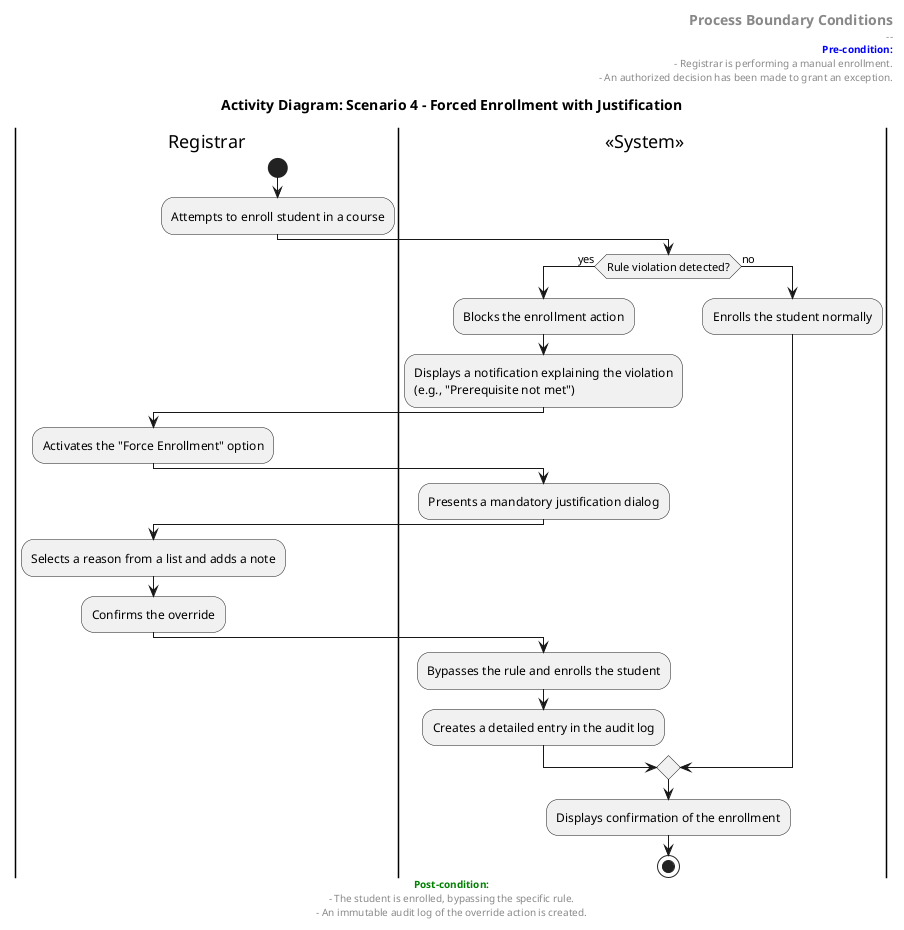 @startuml
title Activity Diagram: Scenario 4 - Forced Enrollment with Justification

header
  <font size=14><b>Process Boundary Conditions</b></font>
  --
  <font color=blue><b>Pre-condition:</b></font>
  - Registrar is performing a manual enrollment.
  - An authorized decision has been made to grant an exception.
endheader

footer
  <font color=green><b>Post-condition:</b></font>
  - The student is enrolled, bypassing the specific rule.
  - An immutable audit log of the override action is created.
endfooter

skinparam activity {
    BackgroundColor<<System>> LightBlue
    BorderColor<<System>> #0000FF
    BackgroundColor<<Registrar>> Beige
    BorderColor<<Registrar>> #8B4513
}

|Registrar|
start
:Attempts to enroll student in a course;

|System| <<System>>
if (Rule violation detected?) then (yes)
  :Blocks the enrollment action;
  :Displays a notification explaining the violation\n(e.g., "Prerequisite not met");
  |Registrar|
  :Activates the "Force Enrollment" option;
  |System| <<System>>
  :Presents a mandatory justification dialog;
  |Registrar|
  :Selects a reason from a list and adds a note;
  :Confirms the override;
  |System| <<System>>
  :Bypasses the rule and enrolls the student;
  :Creates a detailed entry in the audit log;
else (no)
  :Enrolls the student normally;
endif
|System| <<System>>
:Displays confirmation of the enrollment;
stop
@enduml
